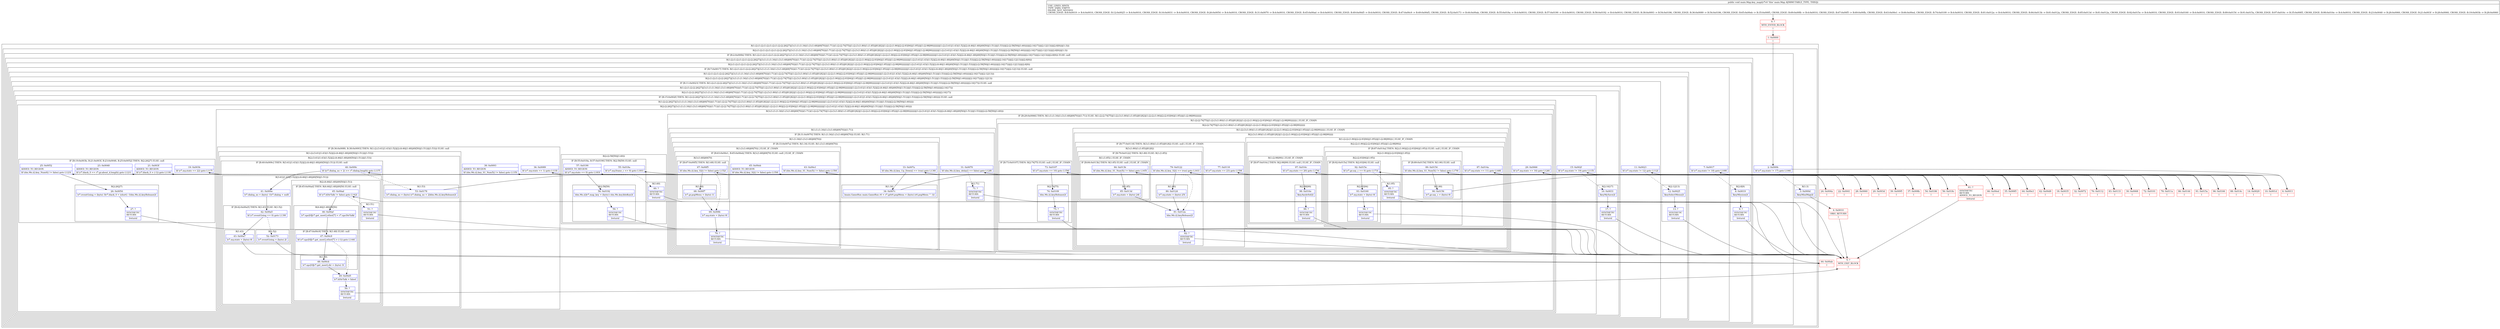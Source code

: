 digraph "CFG formain.Map.key_map()V" {
subgraph cluster_Region_985942270 {
label = "R(1:(2:(1:(2:(1:(2:(1:(2:(1:(2:(2:26|27)|(3:(1:(1:(1:34)(1:(3:(1:68)|69|70)))(1:71))(1:(2:(2:74|75)|(1:(2:(3:(1:80)(1:(1:85))|81|82)|(1:(2:(2:(1:90)|(2:(2:93|94)|(1:95)))|(1:(2:98|99))))))))|(1:(2:(3:41|(1:43)(1:52)|(2:(4:46|(1:48)|49|50)|(1:51)))|(1:53)))|(2:(2:58|59)|(1:60)))))|(2:16|17)))|(2:12|13)))|(2:8|9)))|(1:3)))";
node [shape=record,color=blue];
subgraph cluster_Region_358431962 {
label = "R(2:(1:(2:(1:(2:(1:(2:(1:(2:(2:26|27)|(3:(1:(1:(1:34)(1:(3:(1:68)|69|70)))(1:71))(1:(2:(2:74|75)|(1:(2:(3:(1:80)(1:(1:85))|81|82)|(1:(2:(2:(1:90)|(2:(2:93|94)|(1:95)))|(1:(2:98|99))))))))|(1:(2:(3:41|(1:43)(1:52)|(2:(4:46|(1:48)|49|50)|(1:51)))|(1:53)))|(2:(2:58|59)|(1:60)))))|(2:16|17)))|(2:12|13)))|(2:8|9)))|(1:3))";
node [shape=record,color=blue];
subgraph cluster_IfRegion_54565062 {
label = "IF [B:2:0x000b] THEN: R(1:(2:(1:(2:(1:(2:(1:(2:(2:26|27)|(3:(1:(1:(1:34)(1:(3:(1:68)|69|70)))(1:71))(1:(2:(2:74|75)|(1:(2:(3:(1:80)(1:(1:85))|81|82)|(1:(2:(2:(1:90)|(2:(2:93|94)|(1:95)))|(1:(2:98|99))))))))|(1:(2:(3:41|(1:43)(1:52)|(2:(4:46|(1:48)|49|50)|(1:51)))|(1:53)))|(2:(2:58|59)|(1:60)))))|(2:16|17)))|(2:12|13)))|(2:8|9))) ELSE: null";
node [shape=record,color=blue];
Node_2 [shape=record,label="{2\:\ 0x000b|lif (r7.my.state != 17) goto L106l}"];
subgraph cluster_Region_673591246 {
label = "R(1:(2:(1:(2:(1:(2:(1:(2:(2:26|27)|(3:(1:(1:(1:34)(1:(3:(1:68)|69|70)))(1:71))(1:(2:(2:74|75)|(1:(2:(3:(1:80)(1:(1:85))|81|82)|(1:(2:(2:(1:90)|(2:(2:93|94)|(1:95)))|(1:(2:98|99))))))))|(1:(2:(3:41|(1:43)(1:52)|(2:(4:46|(1:48)|49|50)|(1:51)))|(1:53)))|(2:(2:58|59)|(1:60)))))|(2:16|17)))|(2:12|13)))|(2:8|9)))";
node [shape=record,color=blue];
subgraph cluster_Region_817697164 {
label = "R(2:(1:(2:(1:(2:(1:(2:(2:26|27)|(3:(1:(1:(1:34)(1:(3:(1:68)|69|70)))(1:71))(1:(2:(2:74|75)|(1:(2:(3:(1:80)(1:(1:85))|81|82)|(1:(2:(2:(1:90)|(2:(2:93|94)|(1:95)))|(1:(2:98|99))))))))|(1:(2:(3:41|(1:43)(1:52)|(2:(4:46|(1:48)|49|50)|(1:51)))|(1:53)))|(2:(2:58|59)|(1:60)))))|(2:16|17)))|(2:12|13)))|(2:8|9))";
node [shape=record,color=blue];
subgraph cluster_IfRegion_1283080365 {
label = "IF [B:7:0x0017] THEN: R(1:(2:(1:(2:(1:(2:(2:26|27)|(3:(1:(1:(1:34)(1:(3:(1:68)|69|70)))(1:71))(1:(2:(2:74|75)|(1:(2:(3:(1:80)(1:(1:85))|81|82)|(1:(2:(2:(1:90)|(2:(2:93|94)|(1:95)))|(1:(2:98|99))))))))|(1:(2:(3:41|(1:43)(1:52)|(2:(4:46|(1:48)|49|50)|(1:51)))|(1:53)))|(2:(2:58|59)|(1:60)))))|(2:16|17)))|(2:12|13))) ELSE: null";
node [shape=record,color=blue];
Node_7 [shape=record,label="{7\:\ 0x0017|lif (r7.my.state != 18) goto L109l}"];
subgraph cluster_Region_1274767180 {
label = "R(1:(2:(1:(2:(1:(2:(2:26|27)|(3:(1:(1:(1:34)(1:(3:(1:68)|69|70)))(1:71))(1:(2:(2:74|75)|(1:(2:(3:(1:80)(1:(1:85))|81|82)|(1:(2:(2:(1:90)|(2:(2:93|94)|(1:95)))|(1:(2:98|99))))))))|(1:(2:(3:41|(1:43)(1:52)|(2:(4:46|(1:48)|49|50)|(1:51)))|(1:53)))|(2:(2:58|59)|(1:60)))))|(2:16|17)))|(2:12|13)))";
node [shape=record,color=blue];
subgraph cluster_Region_1387948450 {
label = "R(2:(1:(2:(1:(2:(2:26|27)|(3:(1:(1:(1:34)(1:(3:(1:68)|69|70)))(1:71))(1:(2:(2:74|75)|(1:(2:(3:(1:80)(1:(1:85))|81|82)|(1:(2:(2:(1:90)|(2:(2:93|94)|(1:95)))|(1:(2:98|99))))))))|(1:(2:(3:41|(1:43)(1:52)|(2:(4:46|(1:48)|49|50)|(1:51)))|(1:53)))|(2:(2:58|59)|(1:60)))))|(2:16|17)))|(2:12|13))";
node [shape=record,color=blue];
subgraph cluster_IfRegion_173220616 {
label = "IF [B:11:0x0023] THEN: R(1:(2:(1:(2:(2:26|27)|(3:(1:(1:(1:34)(1:(3:(1:68)|69|70)))(1:71))(1:(2:(2:74|75)|(1:(2:(3:(1:80)(1:(1:85))|81|82)|(1:(2:(2:(1:90)|(2:(2:93|94)|(1:95)))|(1:(2:98|99))))))))|(1:(2:(3:41|(1:43)(1:52)|(2:(4:46|(1:48)|49|50)|(1:51)))|(1:53)))|(2:(2:58|59)|(1:60)))))|(2:16|17))) ELSE: null";
node [shape=record,color=blue];
Node_11 [shape=record,label="{11\:\ 0x0023|lif (r7.my.state != 12) goto L112l}"];
subgraph cluster_Region_347235783 {
label = "R(1:(2:(1:(2:(2:26|27)|(3:(1:(1:(1:34)(1:(3:(1:68)|69|70)))(1:71))(1:(2:(2:74|75)|(1:(2:(3:(1:80)(1:(1:85))|81|82)|(1:(2:(2:(1:90)|(2:(2:93|94)|(1:95)))|(1:(2:98|99))))))))|(1:(2:(3:41|(1:43)(1:52)|(2:(4:46|(1:48)|49|50)|(1:51)))|(1:53)))|(2:(2:58|59)|(1:60)))))|(2:16|17)))";
node [shape=record,color=blue];
subgraph cluster_Region_82026778 {
label = "R(2:(1:(2:(2:26|27)|(3:(1:(1:(1:34)(1:(3:(1:68)|69|70)))(1:71))(1:(2:(2:74|75)|(1:(2:(3:(1:80)(1:(1:85))|81|82)|(1:(2:(2:(1:90)|(2:(2:93|94)|(1:95)))|(1:(2:98|99))))))))|(1:(2:(3:41|(1:43)(1:52)|(2:(4:46|(1:48)|49|50)|(1:51)))|(1:53)))|(2:(2:58|59)|(1:60)))))|(2:16|17))";
node [shape=record,color=blue];
subgraph cluster_IfRegion_93667165 {
label = "IF [B:15:0x002f] THEN: R(1:(2:(2:26|27)|(3:(1:(1:(1:34)(1:(3:(1:68)|69|70)))(1:71))(1:(2:(2:74|75)|(1:(2:(3:(1:80)(1:(1:85))|81|82)|(1:(2:(2:(1:90)|(2:(2:93|94)|(1:95)))|(1:(2:98|99))))))))|(1:(2:(3:41|(1:43)(1:52)|(2:(4:46|(1:48)|49|50)|(1:51)))|(1:53)))|(2:(2:58|59)|(1:60))))) ELSE: null";
node [shape=record,color=blue];
Node_15 [shape=record,label="{15\:\ 0x002f|lif (r7.my.state != 19) goto L115l}"];
subgraph cluster_Region_382539652 {
label = "R(1:(2:(2:26|27)|(3:(1:(1:(1:34)(1:(3:(1:68)|69|70)))(1:71))(1:(2:(2:74|75)|(1:(2:(3:(1:80)(1:(1:85))|81|82)|(1:(2:(2:(1:90)|(2:(2:93|94)|(1:95)))|(1:(2:98|99))))))))|(1:(2:(3:41|(1:43)(1:52)|(2:(4:46|(1:48)|49|50)|(1:51)))|(1:53)))|(2:(2:58|59)|(1:60)))))";
node [shape=record,color=blue];
subgraph cluster_Region_299291847 {
label = "R(2:(2:26|27)|(3:(1:(1:(1:34)(1:(3:(1:68)|69|70)))(1:71))(1:(2:(2:74|75)|(1:(2:(3:(1:80)(1:(1:85))|81|82)|(1:(2:(2:(1:90)|(2:(2:93|94)|(1:95)))|(1:(2:98|99))))))))|(1:(2:(3:41|(1:43)(1:52)|(2:(4:46|(1:48)|49|50)|(1:51)))|(1:53)))|(2:(2:58|59)|(1:60))))";
node [shape=record,color=blue];
subgraph cluster_IfRegion_144989334 {
label = "IF [B:19:0x003b, B:21:0x003f, B:23:0x0048, B:25:0x0052] THEN: R(2:26|27) ELSE: null";
node [shape=record,color=blue];
Node_19 [shape=record,label="{19\:\ 0x003b|lif (r7.my.state == 22) goto L117l}"];
Node_21 [shape=record,label="{21\:\ 0x003f|ADDED_TO_REGION\l|lif (r7.black_0 \> (\-1)) goto L119l}"];
Node_23 [shape=record,label="{23\:\ 0x0048|ADDED_TO_REGION\l|lif (r7.black_0 == r7.gr.about_d.length) goto L121l}"];
Node_25 [shape=record,label="{25\:\ 0x0052|ADDED_TO_REGION\l|lif (dm.Ms.i().key_Num0() != false) goto L123l}"];
subgraph cluster_Region_610788616 {
label = "R(2:26|27)";
node [shape=record,color=blue];
Node_26 [shape=record,label="{26\:\ 0x0054|lr7.eventGoing = (byte) 3lr7.black_0 = (short) \-1ldm.Ms.i().keyRelease()l}"];
Node_27 [shape=record,label="{27\:\ ?|SYNTHETIC\lRETURN\l|lreturnl}"];
}
}
subgraph cluster_Region_1516812087 {
label = "R(3:(1:(1:(1:34)(1:(3:(1:68)|69|70)))(1:71))(1:(2:(2:74|75)|(1:(2:(3:(1:80)(1:(1:85))|81|82)|(1:(2:(2:(1:90)|(2:(2:93|94)|(1:95)))|(1:(2:98|99))))))))|(1:(2:(3:41|(1:43)(1:52)|(2:(4:46|(1:48)|49|50)|(1:51)))|(1:53)))|(2:(2:58|59)|(1:60)))";
node [shape=record,color=blue];
subgraph cluster_IfRegion_2101293137 {
label = "IF [B:29:0x0066] THEN: R(1:(1:(1:34)(1:(3:(1:68)|69|70)))(1:71)) ELSE: R(1:(2:(2:74|75)|(1:(2:(3:(1:80)(1:(1:85))|81|82)|(1:(2:(2:(1:90)|(2:(2:93|94)|(1:95)))|(1:(2:98|99))))))))";
node [shape=record,color=blue];
Node_29 [shape=record,label="{29\:\ 0x0066|lif (r7.my.state == 16) goto L126l}"];
subgraph cluster_Region_1465222028 {
label = "R(1:(1:(1:34)(1:(3:(1:68)|69|70)))(1:71))";
node [shape=record,color=blue];
subgraph cluster_IfRegion_1283552203 {
label = "IF [B:31:0x0070] THEN: R(1:(1:34)(1:(3:(1:68)|69|70))) ELSE: R(1:71)";
node [shape=record,color=blue];
Node_31 [shape=record,label="{31\:\ 0x0070|lif (dm.Ms.i().key_delay() == false) goto L128l}"];
subgraph cluster_Region_1406116963 {
label = "R(1:(1:34)(1:(3:(1:68)|69|70)))";
node [shape=record,color=blue];
subgraph cluster_IfRegion_1467399155 {
label = "IF [B:33:0x007a] THEN: R(1:34) ELSE: R(1:(3:(1:68)|69|70))";
node [shape=record,color=blue];
Node_33 [shape=record,label="{33\:\ 0x007a|lif (dm.Ms.i().key_Up_Down() == true) goto L130l}"];
subgraph cluster_Region_2116227767 {
label = "R(1:34)";
node [shape=record,color=blue];
Node_34 [shape=record,label="{34\:\ 0x007c|lmain.GameRun main.GameRun r0 = r7.grlr0.popMenu = (byte) (r0.popMenu ^ 1)l}"];
}
subgraph cluster_Region_742656882 {
label = "R(1:(3:(1:68)|69|70)) | ELSE_IF_CHAIN\l";
node [shape=record,color=blue];
subgraph cluster_IfRegion_1797007898 {
label = "IF [B:63:0x00e1, B:65:0x00eb] THEN: R(3:(1:68)|69|70) ELSE: null | ELSE_IF_CHAIN\l";
node [shape=record,color=blue];
Node_63 [shape=record,label="{63\:\ 0x00e1|lif (dm.Ms.i().key_S1_Num5() != false) goto L150l}"];
Node_65 [shape=record,label="{65\:\ 0x00eb|ADDED_TO_REGION\l|lif (dm.Ms.i().key_S2() != false) goto L150l}"];
subgraph cluster_Region_1163814822 {
label = "R(3:(1:68)|69|70)";
node [shape=record,color=blue];
subgraph cluster_IfRegion_664135133 {
label = "IF [B:67:0x00f5] THEN: R(1:68) ELSE: null";
node [shape=record,color=blue];
Node_67 [shape=record,label="{67\:\ 0x00f5|lif (dm.Ms.i().key_S2() != false) goto L152l}"];
subgraph cluster_Region_721839558 {
label = "R(1:68)";
node [shape=record,color=blue];
Node_68 [shape=record,label="{68\:\ 0x00f7|lr7.gr.popMenu = (byte) 1l}"];
}
}
Node_69 [shape=record,label="{69\:\ 0x00fb|lr7.my.state = (byte) 0l}"];
Node_70 [shape=record,label="{70\:\ ?|SYNTHETIC\lRETURN\l|lreturnl}"];
}
}
}
}
}
subgraph cluster_Region_557893190 {
label = "R(1:71)";
node [shape=record,color=blue];
Node_71 [shape=record,label="{71\:\ ?|SYNTHETIC\lRETURN\l|lreturnl}"];
}
}
}
subgraph cluster_Region_395699871 {
label = "R(1:(2:(2:74|75)|(1:(2:(3:(1:80)(1:(1:85))|81|82)|(1:(2:(2:(1:90)|(2:(2:93|94)|(1:95)))|(1:(2:98|99)))))))) | ELSE_IF_CHAIN\l";
node [shape=record,color=blue];
subgraph cluster_Region_530993853 {
label = "R(2:(2:74|75)|(1:(2:(3:(1:80)(1:(1:85))|81|82)|(1:(2:(2:(1:90)|(2:(2:93|94)|(1:95)))|(1:(2:98|99)))))))";
node [shape=record,color=blue];
subgraph cluster_IfRegion_118897882 {
label = "IF [B:73:0x0107] THEN: R(2:74|75) ELSE: null | ELSE_IF_CHAIN\l";
node [shape=record,color=blue];
Node_73 [shape=record,label="{73\:\ 0x0107|lif (r7.my.state == 10) goto L156l}"];
subgraph cluster_Region_549697672 {
label = "R(2:74|75)";
node [shape=record,color=blue];
Node_74 [shape=record,label="{74\:\ 0x0109|ldm.Ms.i().keyRelease()l}"];
Node_75 [shape=record,label="{75\:\ ?|SYNTHETIC\lRETURN\l|lreturnl}"];
}
}
subgraph cluster_Region_416944913 {
label = "R(1:(2:(3:(1:80)(1:(1:85))|81|82)|(1:(2:(2:(1:90)|(2:(2:93|94)|(1:95)))|(1:(2:98|99)))))) | ELSE_IF_CHAIN\l";
node [shape=record,color=blue];
subgraph cluster_Region_893688077 {
label = "R(2:(3:(1:80)(1:(1:85))|81|82)|(1:(2:(2:(1:90)|(2:(2:93|94)|(1:95)))|(1:(2:98|99)))))";
node [shape=record,color=blue];
subgraph cluster_IfRegion_50500499 {
label = "IF [B:77:0x0118] THEN: R(3:(1:80)(1:(1:85))|81|82) ELSE: null | ELSE_IF_CHAIN\l";
node [shape=record,color=blue];
Node_77 [shape=record,label="{77\:\ 0x0118|lif (r7.my.state == 23) goto L159l}"];
subgraph cluster_Region_1052273795 {
label = "R(3:(1:80)(1:(1:85))|81|82)";
node [shape=record,color=blue];
subgraph cluster_IfRegion_1983029982 {
label = "IF [B:79:0x0122] THEN: R(1:80) ELSE: R(1:(1:85))";
node [shape=record,color=blue];
Node_79 [shape=record,label="{79\:\ 0x0122|lif (dm.Ms.i().key_S2() == true) goto L161l}"];
subgraph cluster_Region_1731187172 {
label = "R(1:80)";
node [shape=record,color=blue];
Node_80 [shape=record,label="{80\:\ 0x0124|lr7.my.state = (byte) 25l}"];
}
subgraph cluster_Region_1889949849 {
label = "R(1:(1:85)) | ELSE_IF_CHAIN\l";
node [shape=record,color=blue];
subgraph cluster_IfRegion_218623610 {
label = "IF [B:84:0x013b] THEN: R(1:85) ELSE: null | ELSE_IF_CHAIN\l";
node [shape=record,color=blue];
Node_84 [shape=record,label="{84\:\ 0x013b|lif (dm.Ms.i().key_S1_Num5() != false) goto L165l}"];
subgraph cluster_Region_1858111830 {
label = "R(1:85)";
node [shape=record,color=blue];
Node_85 [shape=record,label="{85\:\ 0x013d|lr7.my.state = (byte) 24l}"];
}
}
}
}
Node_81 [shape=record,label="{81\:\ 0x012a|ldm.Ms.i().keyRelease()l}"];
Node_82 [shape=record,label="{82\:\ ?|SYNTHETIC\lRETURN\l|lreturnl}"];
}
}
subgraph cluster_Region_2012861851 {
label = "R(1:(2:(2:(1:90)|(2:(2:93|94)|(1:95)))|(1:(2:98|99)))) | ELSE_IF_CHAIN\l";
node [shape=record,color=blue];
subgraph cluster_Region_895039853 {
label = "R(2:(2:(1:90)|(2:(2:93|94)|(1:95)))|(1:(2:98|99)))";
node [shape=record,color=blue];
subgraph cluster_IfRegion_127890818 {
label = "IF [B:87:0x014a] THEN: R(2:(1:90)|(2:(2:93|94)|(1:95))) ELSE: null | ELSE_IF_CHAIN\l";
node [shape=record,color=blue];
Node_87 [shape=record,label="{87\:\ 0x014a|lif (r7.my.state == 11) goto L168l}"];
subgraph cluster_Region_1837094430 {
label = "R(2:(1:90)|(2:(2:93|94)|(1:95)))";
node [shape=record,color=blue];
subgraph cluster_IfRegion_1410568999 {
label = "IF [B:89:0x0154] THEN: R(1:90) ELSE: null";
node [shape=record,color=blue];
Node_89 [shape=record,label="{89\:\ 0x0154|lif (dm.Ms.i().key_S1_Num5() != false) goto L170l}"];
subgraph cluster_Region_679299737 {
label = "R(1:90)";
node [shape=record,color=blue];
Node_90 [shape=record,label="{90\:\ 0x0156|lr7.gr.say_c = (byte) 0l}"];
}
}
subgraph cluster_Region_1412569457 {
label = "R(2:(2:93|94)|(1:95))";
node [shape=record,color=blue];
subgraph cluster_IfRegion_1206844111 {
label = "IF [B:92:0x015e] THEN: R(2:93|94) ELSE: null";
node [shape=record,color=blue];
Node_92 [shape=record,label="{92\:\ 0x015e|lif (r7.gr.say_c == 0) goto L173l}"];
subgraph cluster_Region_254596030 {
label = "R(2:93|94)";
node [shape=record,color=blue];
Node_93 [shape=record,label="{93\:\ 0x0160|lr7.my.state = (byte) 0l}"];
Node_94 [shape=record,label="{94\:\ ?|SYNTHETIC\lRETURN\l|lreturnl}"];
}
}
subgraph cluster_Region_1304918336 {
label = "R(1:95)";
node [shape=record,color=blue];
Node_95 [shape=record,label="{95\:\ ?|SYNTHETIC\lRETURN\l|lreturnl}"];
}
}
}
}
subgraph cluster_Region_167381016 {
label = "R(1:(2:98|99)) | ELSE_IF_CHAIN\l";
node [shape=record,color=blue];
subgraph cluster_IfRegion_972206954 {
label = "IF [B:97:0x016c] THEN: R(2:98|99) ELSE: null | ELSE_IF_CHAIN\l";
node [shape=record,color=blue];
Node_97 [shape=record,label="{97\:\ 0x016c|lif (r7.my.state == 20) goto L176l}"];
subgraph cluster_Region_1344939721 {
label = "R(2:98|99)";
node [shape=record,color=blue];
Node_98 [shape=record,label="{98\:\ 0x016e|lkeyAnoleSel()l}"];
Node_99 [shape=record,label="{99\:\ ?|SYNTHETIC\lRETURN\l|lreturnl}"];
}
}
}
}
}
}
}
}
}
}
subgraph cluster_IfRegion_651254005 {
label = "IF [B:36:0x0089, B:38:0x0093] THEN: R(1:(2:(3:41|(1:43)(1:52)|(2:(4:46|(1:48)|49|50)|(1:51)))|(1:53))) ELSE: null";
node [shape=record,color=blue];
Node_36 [shape=record,label="{36\:\ 0x0089|lif (r7.my.state == 1) goto L133l}"];
Node_38 [shape=record,label="{38\:\ 0x0093|ADDED_TO_REGION\l|lif (dm.Ms.i().key_S1_Num5() != false) goto L135l}"];
subgraph cluster_Region_2142387967 {
label = "R(1:(2:(3:41|(1:43)(1:52)|(2:(4:46|(1:48)|49|50)|(1:51)))|(1:53)))";
node [shape=record,color=blue];
subgraph cluster_Region_1400355712 {
label = "R(2:(3:41|(1:43)(1:52)|(2:(4:46|(1:48)|49|50)|(1:51)))|(1:53))";
node [shape=record,color=blue];
subgraph cluster_IfRegion_1382732617 {
label = "IF [B:40:0x009c] THEN: R(3:41|(1:43)(1:52)|(2:(4:46|(1:48)|49|50)|(1:51))) ELSE: null";
node [shape=record,color=blue];
Node_40 [shape=record,label="{40\:\ 0x009c|lif ((r7.dialog_no + 2) \>= r7.dialog.length) goto L137l}"];
subgraph cluster_Region_2119184129 {
label = "R(3:41|(1:43)(1:52)|(2:(4:46|(1:48)|49|50)|(1:51)))";
node [shape=record,color=blue];
Node_41 [shape=record,label="{41\:\ 0x009e|lr7.dialog_no = (byte) \-1lr7.dialog = nulll}"];
subgraph cluster_IfRegion_284931058 {
label = "IF [B:42:0x00a5] THEN: R(1:43) ELSE: R(1:52)";
node [shape=record,color=blue];
Node_42 [shape=record,label="{42\:\ 0x00a5|lif (r7.eventGoing == 0) goto L139l}"];
subgraph cluster_Region_2118033878 {
label = "R(1:43)";
node [shape=record,color=blue];
Node_43 [shape=record,label="{43\:\ 0x00a7|lr7.my.state = (byte) 0l}"];
}
subgraph cluster_Region_2051720643 {
label = "R(1:52)";
node [shape=record,color=blue];
Node_52 [shape=record,label="{52\:\ 0x0173|lr7.eventGoing = (byte) 2l}"];
}
}
subgraph cluster_Region_85841324 {
label = "R(2:(4:46|(1:48)|49|50)|(1:51))";
node [shape=record,color=blue];
subgraph cluster_IfRegion_1219789534 {
label = "IF [B:45:0x00ad] THEN: R(4:46|(1:48)|49|50) ELSE: null";
node [shape=record,color=blue];
Node_45 [shape=record,label="{45\:\ 0x00ad|lif (r7.bDirTalk != false) goto L142l}"];
subgraph cluster_Region_1125100047 {
label = "R(4:46|(1:48)|49|50)";
node [shape=record,color=blue];
Node_46 [shape=record,label="{46\:\ 0x00af|lr7.npc[0][r7.get_meet].other[7] = r7.npcDirTalkl}"];
subgraph cluster_IfRegion_1875315568 {
label = "IF [B:47:0x00c9] THEN: R(1:48) ELSE: null";
node [shape=record,color=blue];
Node_47 [shape=record,label="{47\:\ 0x00c9|lif (r7.npc[0][r7.get_meet].other[7] \> (\-1)) goto L144l}"];
subgraph cluster_Region_68944785 {
label = "R(1:48)";
node [shape=record,color=blue];
Node_48 [shape=record,label="{48\:\ 0x00cb|lr7.npc[0][r7.get_meet].dir = (byte) 3l}"];
}
}
Node_49 [shape=record,label="{49\:\ 0x00d5|lr7.bDirTalk = falsel}"];
Node_50 [shape=record,label="{50\:\ ?|SYNTHETIC\lRETURN\l|lreturnl}"];
}
}
subgraph cluster_Region_1750258622 {
label = "R(1:51)";
node [shape=record,color=blue];
Node_51 [shape=record,label="{51\:\ ?|SYNTHETIC\lRETURN\l|lreturnl}"];
}
}
}
}
subgraph cluster_Region_1454588777 {
label = "R(1:53)";
node [shape=record,color=blue];
Node_53 [shape=record,label="{53\:\ 0x0178|lr7.dialog_no = (byte) (r7.dialog_no + 2)ldm.Ms.i().keyRelease()l}"];
}
}
}
}
subgraph cluster_Region_24665668 {
label = "R(2:(2:58|59)|(1:60))";
node [shape=record,color=blue];
subgraph cluster_IfRegion_1704777073 {
label = "IF [B:55:0x018a, B:57:0x0190] THEN: R(2:58|59) ELSE: null";
node [shape=record,color=blue];
Node_55 [shape=record,label="{55\:\ 0x018a|lif (r7.my.frame_c \<= 0) goto L181l}"];
Node_57 [shape=record,label="{57\:\ 0x0190|ADDED_TO_REGION\l|lif (r7.my.state == 0) goto L183l}"];
subgraph cluster_Region_455943519 {
label = "R(2:58|59)";
node [shape=record,color=blue];
Node_58 [shape=record,label="{58\:\ 0x0192|ldm.Ms.i()lr7.map_key = (byte) (\-dm.Ms.key)ldoKey()l}"];
Node_59 [shape=record,label="{59\:\ ?|SYNTHETIC\lRETURN\l|lreturnl}"];
}
}
subgraph cluster_Region_1464440152 {
label = "R(1:60)";
node [shape=record,color=blue];
Node_60 [shape=record,label="{60\:\ ?|SYNTHETIC\lRETURN\l|lreturnl}"];
}
}
}
}
}
}
subgraph cluster_Region_335571851 {
label = "R(2:16|17)";
node [shape=record,color=blue];
Node_16 [shape=record,label="{16\:\ 0x0031|lkeyMySave()l}"];
Node_17 [shape=record,label="{17\:\ ?|SYNTHETIC\lRETURN\l|lreturnl}"];
}
}
}
}
subgraph cluster_Region_389288743 {
label = "R(2:12|13)";
node [shape=record,color=blue];
Node_12 [shape=record,label="{12\:\ 0x0025|lkeySelectMenu()l}"];
Node_13 [shape=record,label="{13\:\ ?|SYNTHETIC\lRETURN\l|lreturnl}"];
}
}
}
}
subgraph cluster_Region_1707203395 {
label = "R(2:8|9)";
node [shape=record,color=blue];
Node_8 [shape=record,label="{8\:\ 0x0019|lkeyMission()l}"];
Node_9 [shape=record,label="{9\:\ ?|SYNTHETIC\lRETURN\l|lreturnl}"];
}
}
}
}
subgraph cluster_Region_2117689846 {
label = "R(1:3)";
node [shape=record,color=blue];
Node_3 [shape=record,label="{3\:\ 0x000d|lkeyMiniMap()l}"];
}
}
}
Node_0 [shape=record,color=red,label="{0\:\ ?|MTH_ENTER_BLOCK\l|l}"];
Node_1 [shape=record,color=red,label="{1\:\ 0x0000|l}"];
Node_4 [shape=record,color=red,label="{4\:\ 0x0010|ORIG_RETURN\l|l}"];
Node_5 [shape=record,color=red,label="{5\:\ ?|MTH_EXIT_BLOCK\l|l}"];
Node_6 [shape=record,color=red,label="{6\:\ 0x0011|l}"];
Node_10 [shape=record,color=red,label="{10\:\ 0x001d|l}"];
Node_14 [shape=record,color=red,label="{14\:\ 0x0029|l}"];
Node_18 [shape=record,color=red,label="{18\:\ 0x0035|l}"];
Node_20 [shape=record,color=red,label="{20\:\ 0x003d|l}"];
Node_22 [shape=record,color=red,label="{22\:\ 0x0041|l}"];
Node_24 [shape=record,color=red,label="{24\:\ 0x004a|l}"];
Node_28 [shape=record,color=red,label="{28\:\ 0x0060|l}"];
Node_30 [shape=record,color=red,label="{30\:\ 0x0068|l}"];
Node_32 [shape=record,color=red,label="{32\:\ 0x0072|l}"];
Node_35 [shape=record,color=red,label="{35\:\ 0x0085|l}"];
Node_37 [shape=record,color=red,label="{37\:\ 0x008b|l}"];
Node_39 [shape=record,color=red,label="{39\:\ 0x0095|l}"];
Node_44 [shape=record,color=red,label="{44\:\ 0x00ab|l}"];
Node_54 [shape=record,color=red,label="{54\:\ 0x0186|l}"];
Node_56 [shape=record,color=red,label="{56\:\ 0x018c|l}"];
Node_61 [shape=record,color=red,label="{61\:\ ?|SYNTHETIC\lRETURN\lADDED_TO_REGION\l|lreturnl}"];
Node_62 [shape=record,color=red,label="{62\:\ 0x00d9|l}"];
Node_64 [shape=record,color=red,label="{64\:\ 0x00e3|l}"];
Node_66 [shape=record,color=red,label="{66\:\ 0x00ed|l}"];
Node_72 [shape=record,color=red,label="{72\:\ 0x0101|l}"];
Node_76 [shape=record,color=red,label="{76\:\ 0x0112|l}"];
Node_78 [shape=record,color=red,label="{78\:\ 0x011a|l}"];
Node_83 [shape=record,color=red,label="{83\:\ 0x0133|l}"];
Node_86 [shape=record,color=red,label="{86\:\ 0x0144|l}"];
Node_88 [shape=record,color=red,label="{88\:\ 0x014c|l}"];
Node_91 [shape=record,color=red,label="{91\:\ 0x015a|l}"];
Node_96 [shape=record,color=red,label="{96\:\ 0x0166|l}"];
MethodNode[shape=record,label="{public void main.Map.key_map((r7v0 'this' main.Map A[IMMUTABLE_TYPE, THIS]))  | USE_LINES_HINTS\lTYPE_VARS: EMPTY\lINLINE_NOT_NEEDED\lCROSS_EDGE: B:8:0x0019 \-\> B:4:0x0010, CROSS_EDGE: B:12:0x0025 \-\> B:4:0x0010, CROSS_EDGE: B:16:0x0031 \-\> B:4:0x0010, CROSS_EDGE: B:26:0x0054 \-\> B:4:0x0010, CROSS_EDGE: B:31:0x0070 \-\> B:4:0x0010, CROSS_EDGE: B:45:0x00ad \-\> B:4:0x0010, CROSS_EDGE: B:49:0x00d5 \-\> B:4:0x0010, CROSS_EDGE: B:47:0x00c9 \-\> B:49:0x00d5, CROSS_EDGE: B:52:0x0173 \-\> B:44:0x00ab, CROSS_EDGE: B:55:0x018a \-\> B:4:0x0010, CROSS_EDGE: B:57:0x0190 \-\> B:4:0x0010, CROSS_EDGE: B:58:0x0192 \-\> B:4:0x0010, CROSS_EDGE: B:38:0x0093 \-\> B:54:0x0186, CROSS_EDGE: B:36:0x0089 \-\> B:54:0x0186, CROSS_EDGE: B:65:0x00eb \-\> B:35:0x0085, CROSS_EDGE: B:69:0x00fb \-\> B:4:0x0010, CROSS_EDGE: B:67:0x00f5 \-\> B:69:0x00fb, CROSS_EDGE: B:63:0x00e1 \-\> B:66:0x00ed, CROSS_EDGE: B:74:0x0109 \-\> B:4:0x0010, CROSS_EDGE: B:81:0x012a \-\> B:4:0x0010, CROSS_EDGE: B:84:0x013b \-\> B:81:0x012a, CROSS_EDGE: B:85:0x013d \-\> B:81:0x012a, CROSS_EDGE: B:92:0x015e \-\> B:4:0x0010, CROSS_EDGE: B:93:0x0160 \-\> B:4:0x0010, CROSS_EDGE: B:89:0x0154 \-\> B:91:0x015a, CROSS_EDGE: B:97:0x016c \-\> B:35:0x0085, CROSS_EDGE: B:98:0x016e \-\> B:4:0x0010, CROSS_EDGE: B:23:0x0048 \-\> B:28:0x0060, CROSS_EDGE: B:21:0x003f \-\> B:28:0x0060, CROSS_EDGE: B:19:0x003b \-\> B:28:0x0060\l}"];
MethodNode -> Node_0;
Node_2 -> Node_3[style=dashed];
Node_2 -> Node_6;
Node_7 -> Node_8[style=dashed];
Node_7 -> Node_10;
Node_11 -> Node_12[style=dashed];
Node_11 -> Node_14;
Node_15 -> Node_16[style=dashed];
Node_15 -> Node_18;
Node_19 -> Node_20;
Node_19 -> Node_28[style=dashed];
Node_21 -> Node_22;
Node_21 -> Node_28[style=dashed];
Node_23 -> Node_24;
Node_23 -> Node_28[style=dashed];
Node_25 -> Node_26;
Node_25 -> Node_28[style=dashed];
Node_26 -> Node_27;
Node_27 -> Node_5;
Node_29 -> Node_30;
Node_29 -> Node_72[style=dashed];
Node_31 -> Node_32;
Node_31 -> Node_71[style=dashed];
Node_33 -> Node_34;
Node_33 -> Node_62[style=dashed];
Node_34 -> Node_35;
Node_63 -> Node_64[style=dashed];
Node_63 -> Node_66;
Node_65 -> Node_35[style=dashed];
Node_65 -> Node_66;
Node_67 -> Node_68;
Node_67 -> Node_69[style=dashed];
Node_68 -> Node_69;
Node_69 -> Node_70;
Node_70 -> Node_5;
Node_71 -> Node_5;
Node_73 -> Node_74;
Node_73 -> Node_76[style=dashed];
Node_74 -> Node_75;
Node_75 -> Node_5;
Node_77 -> Node_78;
Node_77 -> Node_86[style=dashed];
Node_79 -> Node_80;
Node_79 -> Node_83[style=dashed];
Node_80 -> Node_81;
Node_84 -> Node_81[style=dashed];
Node_84 -> Node_85;
Node_85 -> Node_81;
Node_81 -> Node_82;
Node_82 -> Node_5;
Node_87 -> Node_88;
Node_87 -> Node_96[style=dashed];
Node_89 -> Node_90;
Node_89 -> Node_91[style=dashed];
Node_90 -> Node_91;
Node_92 -> Node_93;
Node_92 -> Node_95[style=dashed];
Node_93 -> Node_94;
Node_94 -> Node_5;
Node_95 -> Node_5;
Node_97 -> Node_35[style=dashed];
Node_97 -> Node_98;
Node_98 -> Node_99;
Node_99 -> Node_5;
Node_36 -> Node_37;
Node_36 -> Node_54[style=dashed];
Node_38 -> Node_39;
Node_38 -> Node_54[style=dashed];
Node_40 -> Node_41;
Node_40 -> Node_53[style=dashed];
Node_41 -> Node_42;
Node_42 -> Node_43;
Node_42 -> Node_52[style=dashed];
Node_43 -> Node_44;
Node_52 -> Node_44;
Node_45 -> Node_46;
Node_45 -> Node_51[style=dashed];
Node_46 -> Node_47;
Node_47 -> Node_48;
Node_47 -> Node_49[style=dashed];
Node_48 -> Node_49;
Node_49 -> Node_50;
Node_50 -> Node_5;
Node_51 -> Node_5;
Node_53 -> Node_54;
Node_55 -> Node_56;
Node_55 -> Node_61[style=dashed];
Node_57 -> Node_58;
Node_57 -> Node_60[style=dashed];
Node_58 -> Node_59;
Node_59 -> Node_5;
Node_60 -> Node_5;
Node_16 -> Node_17;
Node_17 -> Node_5;
Node_12 -> Node_13;
Node_13 -> Node_5;
Node_8 -> Node_9;
Node_9 -> Node_5;
Node_3 -> Node_4;
Node_0 -> Node_1;
Node_1 -> Node_2;
Node_4 -> Node_5;
Node_6 -> Node_7;
Node_10 -> Node_11;
Node_14 -> Node_15;
Node_18 -> Node_19;
Node_20 -> Node_21;
Node_22 -> Node_23;
Node_24 -> Node_25;
Node_28 -> Node_29;
Node_30 -> Node_31;
Node_32 -> Node_33;
Node_35 -> Node_36;
Node_37 -> Node_38;
Node_39 -> Node_40;
Node_44 -> Node_45;
Node_54 -> Node_55;
Node_56 -> Node_57;
Node_61 -> Node_5;
Node_62 -> Node_63;
Node_64 -> Node_65;
Node_66 -> Node_67;
Node_72 -> Node_73;
Node_76 -> Node_77;
Node_78 -> Node_79;
Node_83 -> Node_84;
Node_86 -> Node_87;
Node_88 -> Node_89;
Node_91 -> Node_92;
Node_96 -> Node_97;
}

